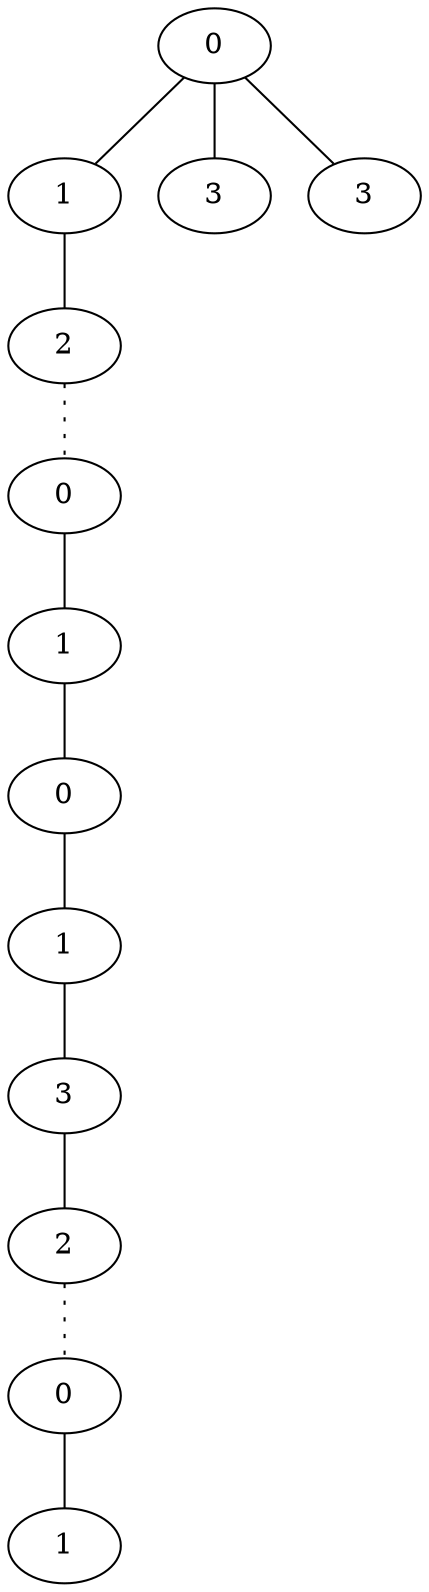 graph {
a0[label=0];
a1[label=1];
a2[label=2];
a3[label=0];
a4[label=1];
a5[label=0];
a6[label=1];
a7[label=3];
a8[label=2];
a9[label=0];
a10[label=1];
a11[label=3];
a12[label=3];
a0 -- a1;
a0 -- a11;
a0 -- a12;
a1 -- a2;
a2 -- a3 [style=dotted];
a3 -- a4;
a4 -- a5;
a5 -- a6;
a6 -- a7;
a7 -- a8;
a8 -- a9 [style=dotted];
a9 -- a10;
}
